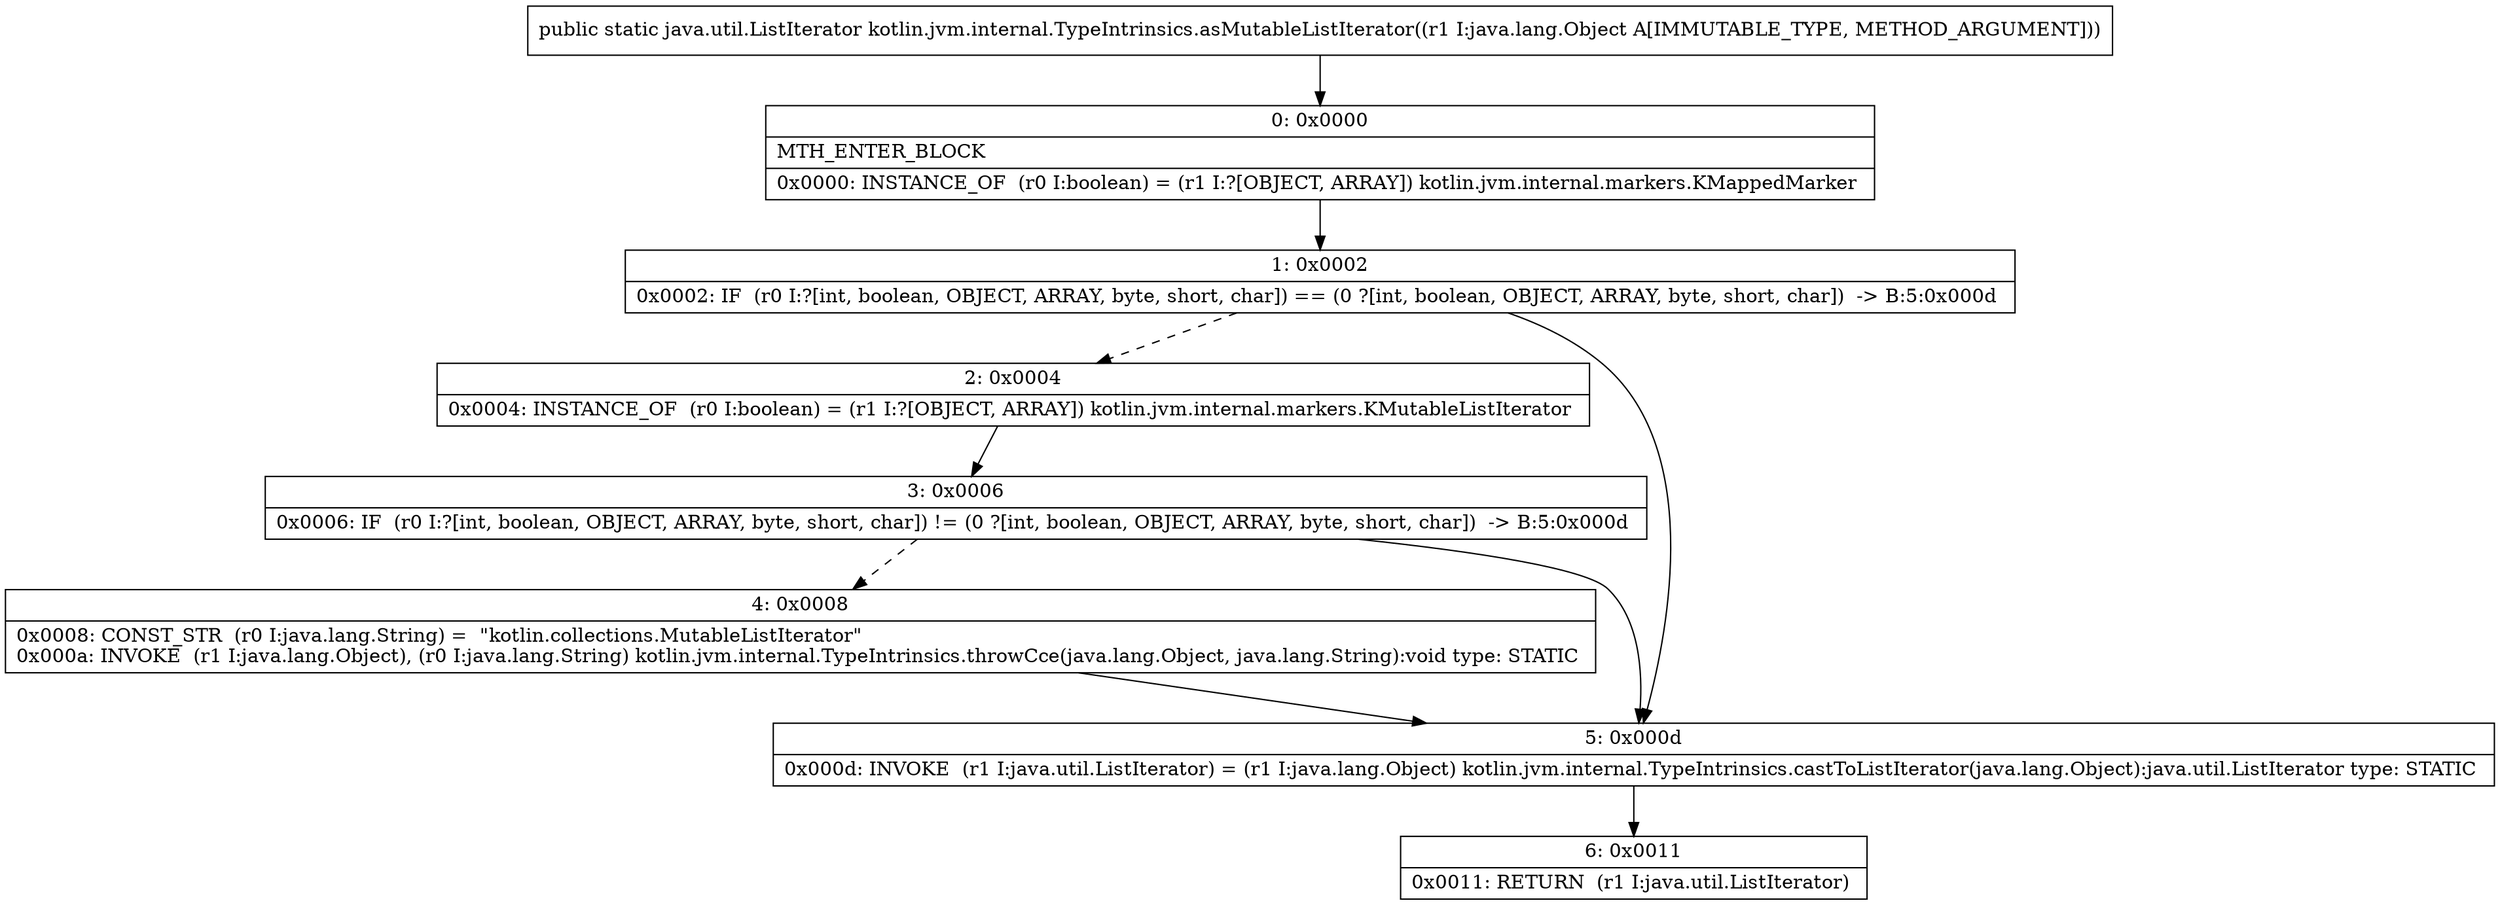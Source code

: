 digraph "CFG forkotlin.jvm.internal.TypeIntrinsics.asMutableListIterator(Ljava\/lang\/Object;)Ljava\/util\/ListIterator;" {
Node_0 [shape=record,label="{0\:\ 0x0000|MTH_ENTER_BLOCK\l|0x0000: INSTANCE_OF  (r0 I:boolean) = (r1 I:?[OBJECT, ARRAY]) kotlin.jvm.internal.markers.KMappedMarker \l}"];
Node_1 [shape=record,label="{1\:\ 0x0002|0x0002: IF  (r0 I:?[int, boolean, OBJECT, ARRAY, byte, short, char]) == (0 ?[int, boolean, OBJECT, ARRAY, byte, short, char])  \-\> B:5:0x000d \l}"];
Node_2 [shape=record,label="{2\:\ 0x0004|0x0004: INSTANCE_OF  (r0 I:boolean) = (r1 I:?[OBJECT, ARRAY]) kotlin.jvm.internal.markers.KMutableListIterator \l}"];
Node_3 [shape=record,label="{3\:\ 0x0006|0x0006: IF  (r0 I:?[int, boolean, OBJECT, ARRAY, byte, short, char]) != (0 ?[int, boolean, OBJECT, ARRAY, byte, short, char])  \-\> B:5:0x000d \l}"];
Node_4 [shape=record,label="{4\:\ 0x0008|0x0008: CONST_STR  (r0 I:java.lang.String) =  \"kotlin.collections.MutableListIterator\" \l0x000a: INVOKE  (r1 I:java.lang.Object), (r0 I:java.lang.String) kotlin.jvm.internal.TypeIntrinsics.throwCce(java.lang.Object, java.lang.String):void type: STATIC \l}"];
Node_5 [shape=record,label="{5\:\ 0x000d|0x000d: INVOKE  (r1 I:java.util.ListIterator) = (r1 I:java.lang.Object) kotlin.jvm.internal.TypeIntrinsics.castToListIterator(java.lang.Object):java.util.ListIterator type: STATIC \l}"];
Node_6 [shape=record,label="{6\:\ 0x0011|0x0011: RETURN  (r1 I:java.util.ListIterator) \l}"];
MethodNode[shape=record,label="{public static java.util.ListIterator kotlin.jvm.internal.TypeIntrinsics.asMutableListIterator((r1 I:java.lang.Object A[IMMUTABLE_TYPE, METHOD_ARGUMENT])) }"];
MethodNode -> Node_0;
Node_0 -> Node_1;
Node_1 -> Node_2[style=dashed];
Node_1 -> Node_5;
Node_2 -> Node_3;
Node_3 -> Node_4[style=dashed];
Node_3 -> Node_5;
Node_4 -> Node_5;
Node_5 -> Node_6;
}

